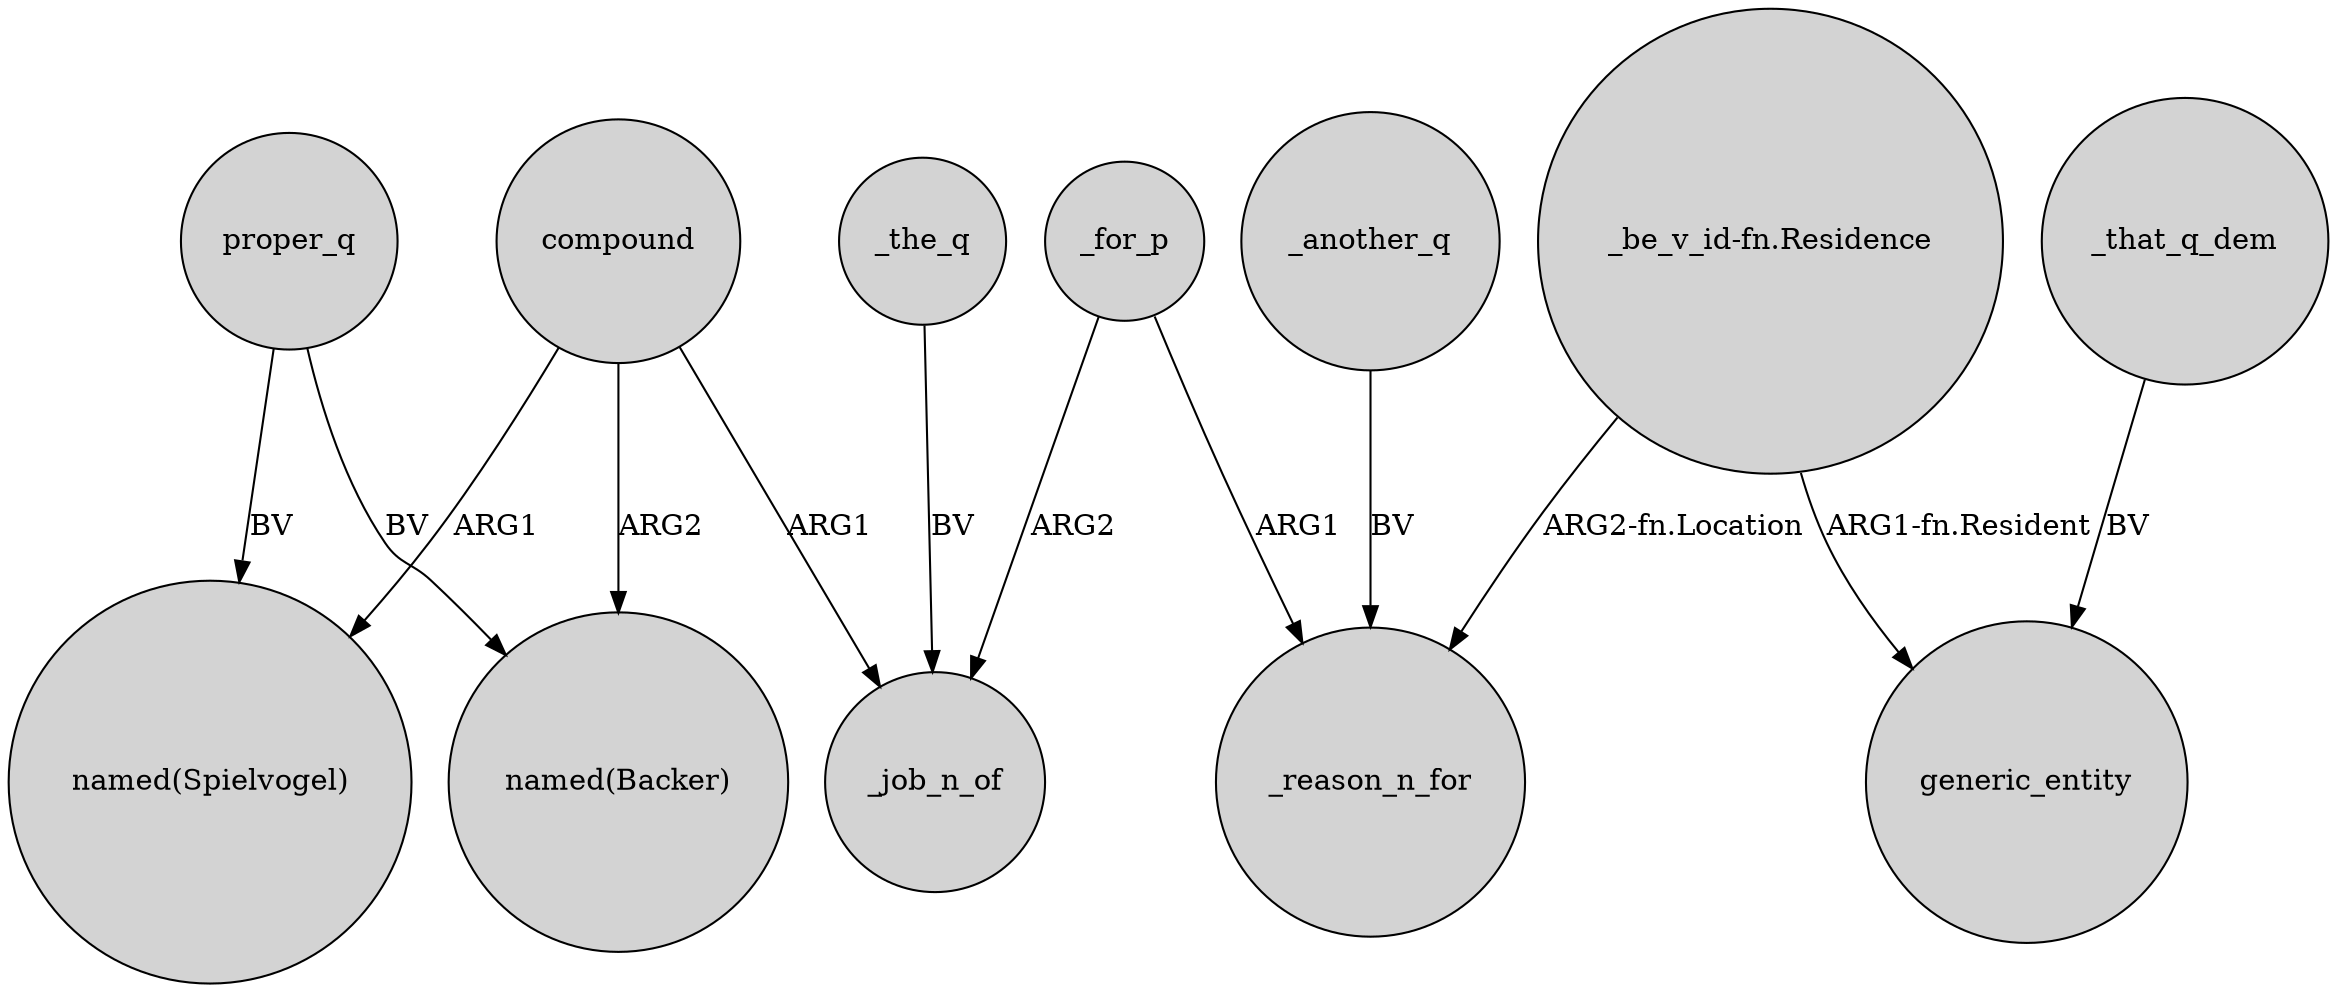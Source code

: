digraph {
	node [shape=circle style=filled]
	_the_q -> _job_n_of [label=BV]
	proper_q -> "named(Spielvogel)" [label=BV]
	compound -> "named(Spielvogel)" [label=ARG1]
	"_be_v_id-fn.Residence" -> _reason_n_for [label="ARG2-fn.Location"]
	compound -> "named(Backer)" [label=ARG2]
	proper_q -> "named(Backer)" [label=BV]
	_another_q -> _reason_n_for [label=BV]
	_that_q_dem -> generic_entity [label=BV]
	_for_p -> _job_n_of [label=ARG2]
	"_be_v_id-fn.Residence" -> generic_entity [label="ARG1-fn.Resident"]
	_for_p -> _reason_n_for [label=ARG1]
	compound -> _job_n_of [label=ARG1]
}
